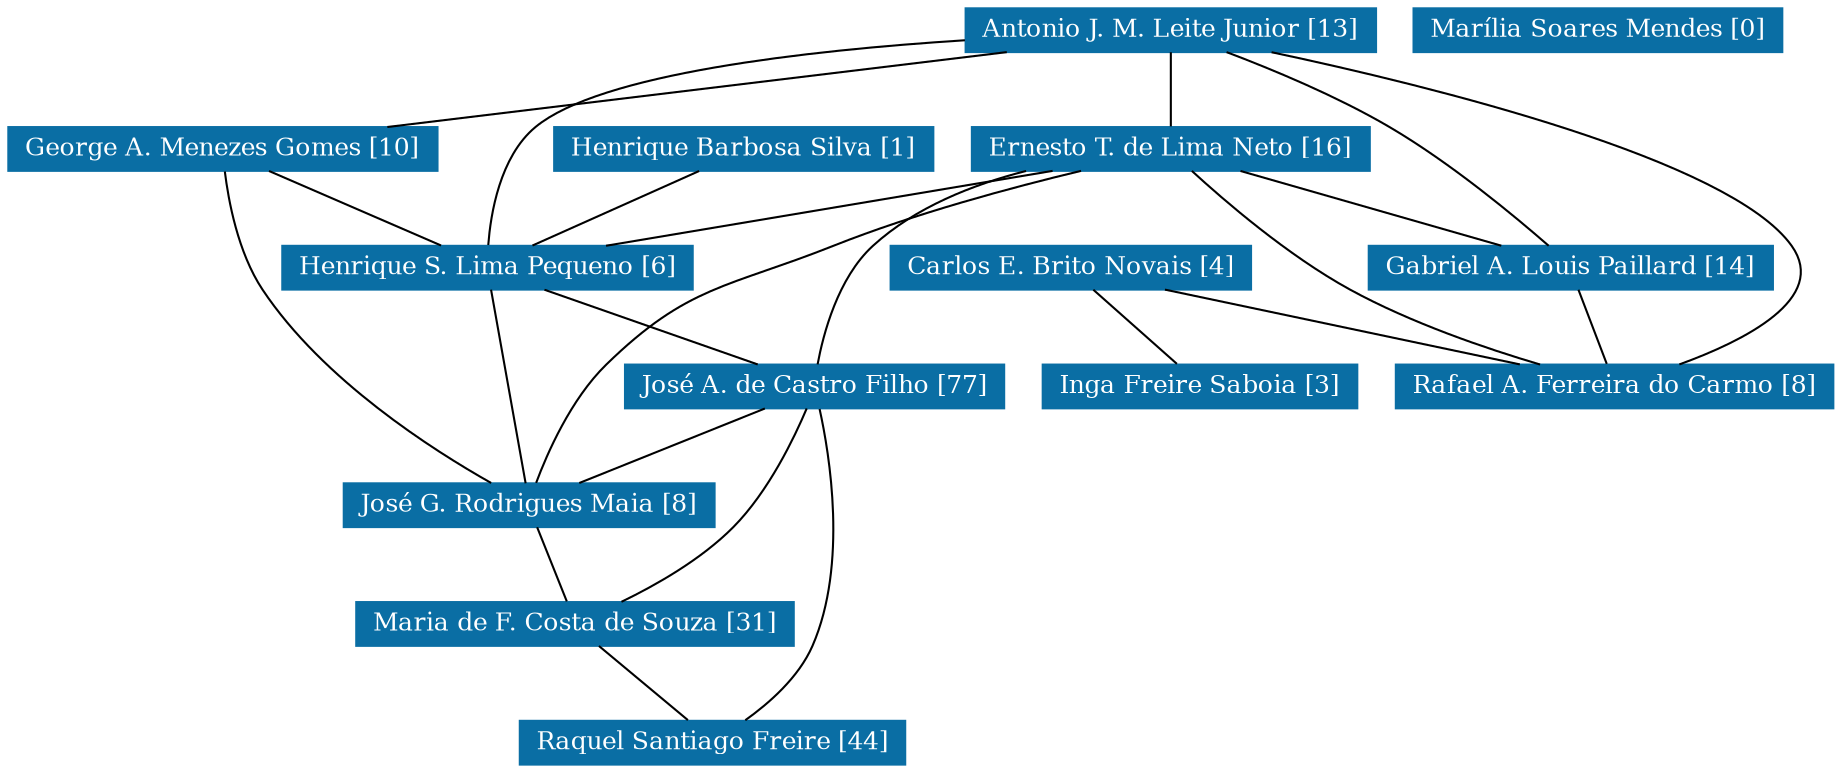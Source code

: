 strict graph grafo1 {
	graph [bb="0,0,751.62,363",
		id=grafo1,
		overlap=False
	];
	node [fontsize=12,
		label="\N",
		shape=rectangle,
		style=filled
	];
	0	[URL="membro-2610619567290943.html",
		color="#0A6EA4",
		fontcolor="#FFFFFF",
		height=0.29167,
		label="Antonio J. M. Leite Junior [13]",
		pos="468,352.5",
		width=2.2778];
	2	[URL="membro-3037263625761342.html",
		color="#0A6EA4",
		fontcolor="#FFFFFF",
		height=0.29167,
		label="Ernesto T. de Lima Neto [16]",
		pos="468,295.5",
		width=2.1528];
	0 -- 2	[pos="468,341.92 468,331.95 468,316.41 468,306.34"];
	3	[URL="membro-4427578264303416.html",
		color="#0A6EA4",
		fontcolor="#FFFFFF",
		height=0.29167,
		label="Gabriel A. Louis Paillard [14]",
		pos="646,238.5",
		width=2.1944];
	0 -- 3	[pos="488.52,341.85 506.45,333.16 533,319.68 555,306 584.58,287.6 617.02,262.64 634.04,249.13"];
	4	[URL="membro-5012576140529904.html",
		color="#0A6EA4",
		fontcolor="#FFFFFF",
		height=0.29167,
		label="George A. Menezes Gomes [10]",
		pos="85,295.5",
		width=2.3611];
	0 -- 4	[pos="401.72,341.98 331.61,331.91 221.6,316.12 151.43,306.04"];
	6	[URL="membro-8556816688689358.html",
		color="#0A6EA4",
		fontcolor="#FFFFFF",
		height=0.29167,
		label="Henrique S. Lima Pequeno [6]",
		pos="194,238.5",
		width=2.25];
	0 -- 6	[pos="385.92,345.52 322.7,339.32 242.01,327.43 217,306 200.12,291.53 195.62,264.02 194.42,249.33"];
	12	[URL="membro-3102406452063651.html",
		color="#0A6EA4",
		fontcolor="#FFFFFF",
		height=0.29167,
		label="Rafael A. Ferreira do Carmo [8]",
		pos="648,181.5",
		width=2.3333];
	0 -- 12	[pos="507.95,341.97 575.51,324.95 707.57,287.51 734,249 751.62,223.32 710.8,203.12 679.55,192"];
	2 -- 3	[pos="499.01,284.92 531.58,274.86 582.5,259.12 615.05,249.06"];
	2 -- 6	[pos="420.59,284.98 370.5,274.93 291.97,259.16 241.75,249.09"];
	2 -- 12	[pos="479.77,284.79 496.55,271.2 528.56,246.14 558,228 580.66,214.04 608.14,200.62 626.73,192.01"];
	8	[URL="membro-1001172700194924.html",
		color="#0A6EA4",
		fontcolor="#FFFFFF",
		height=0.29167,
		label="José A. de Castro Filho [77]",
		pos="334,181.5",
		width=2.0694];
	2 -- 8	[pos="426.26,285 404.41,278.17 378.62,266.92 361,249 345.27,233.01 338.31,206.63 335.57,192.38"];
	9	[URL="membro-0022110232147076.html",
		color="#0A6EA4",
		fontcolor="#FFFFFF",
		height=0.29167,
		label="José G. Rodrigues Maia [8]",
		pos="213,124.5",
		width=2.0417];
	2 -- 9	[pos="428.02,284.98 380.12,271.69 300.21,243.24 251,192 234.42,174.74 222.37,148.87 216.68,135.04"];
	3 -- 12	[pos="646.35,227.92 646.71,217.95 647.28,202.41 647.64,192.34"];
	4 -- 6	[pos="103.99,284.92 123.87,274.89 154.93,259.22 174.87,249.16"];
	4 -- 9	[pos="86.12,284.82 88.038,271.27 92.88,246.25 104,228 129.14,186.74 175.29,151.33 198.65,135.05"];
	6 -- 8	[pos="218.39,227.92 243.93,217.89 283.81,202.22 309.42,192.16"];
	6 -- 9	[pos="195.62,227.95 199.21,206.79 207.8,156.16 211.38,135.02"];
	8 -- 9	[pos="312.92,170.92 290.85,160.89 256.38,145.22 234.24,135.16"];
	10	[URL="membro-8761933941200089.html",
		color="#0A6EA4",
		fontcolor="#FFFFFF",
		height=0.29167,
		label="Maria de F. Costa de Souza [31]",
		pos="241,67.5",
		width=2.3472];
	8 -- 10	[pos="329.81,170.79 323.66,157.19 311.24,132.11 296,114 284.03,99.775 267.21,86.599 255.33,78.126"];
	13	[URL="membro-9322311013034336.html",
		color="#0A6EA4",
		fontcolor="#FFFFFF",
		height=0.29167,
		label="Raquel Santiago Freire [44]",
		pos="297,10.5",
		width=2.0556];
	8 -- 13	[pos="336.29,170.82 340.87,149.49 349.55,97.113 335,57 329.81,42.681 317.92,29.711 308.81,21.316"];
	9 -- 10	[pos="217.88,113.92 222.95,103.95 230.86,88.408 235.99,78.341"];
	10 -- 13	[pos="250.75,56.92 260.91,46.948 276.73,31.408 286.98,21.341"];
	1	[URL="membro-4467706783113621.html",
		color="#0A6EA4",
		fontcolor="#FFFFFF",
		height=0.29167,
		label="Carlos E. Brito Novais [4]",
		pos="440,238.5",
		width=1.9583];
	1 -- 12	[pos="476.23,227.92 514.29,217.86 573.8,202.12 611.84,192.06"];
	7	[URL="membro-4277758788188363.html",
		color="#0A6EA4",
		fontcolor="#FFFFFF",
		height=0.29167,
		label="Inga Freire Saboia [3]",
		pos="486,181.5",
		width=1.6667];
	1 -- 7	[pos="448.01,227.92 456.35,217.95 469.35,202.41 477.77,192.34"];
	5	[URL="membro-9848407021720705.html",
		color="#0A6EA4",
		fontcolor="#FFFFFF",
		height=0.29167,
		label="Henrique Barbosa Silva [1]",
		pos="299,295.5",
		width=2.0278];
	5 -- 6	[pos="280.71,284.92 261.56,274.89 231.64,259.22 212.43,249.16"];
	11	[URL="membro-3731017260116598.html",
		color="#0A6EA4",
		fontcolor="#FFFFFF",
		height=0.29167,
		label="Marília Soares Mendes [0]",
		pos="639,352.5",
		width=1.9722];
}
